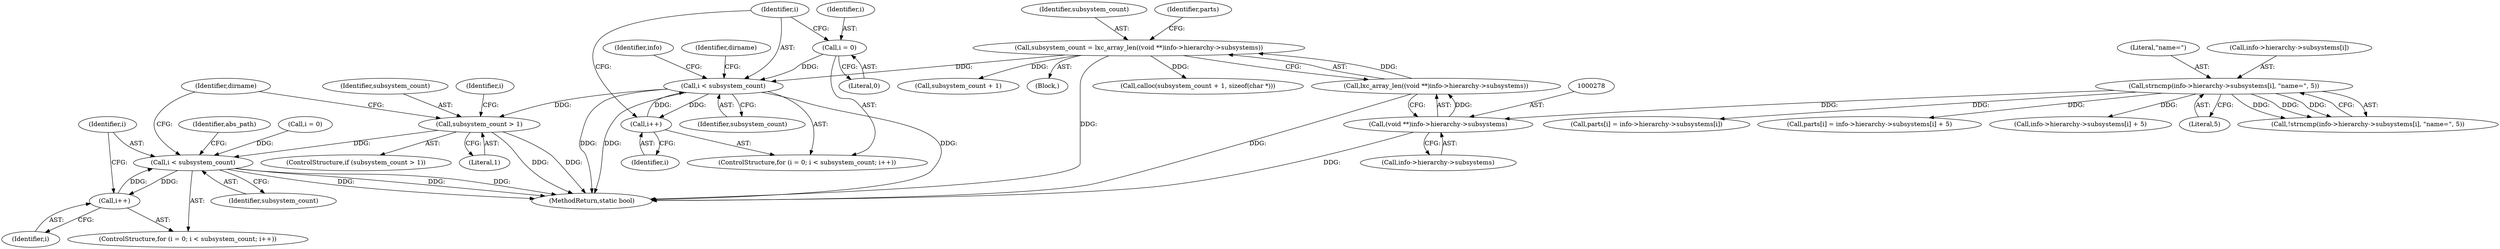 digraph "0_lxc_592fd47a6245508b79fe6ac819fe6d3b2c1289be@API" {
"1000654" [label="(Call,subsystem_count > 1)"];
"1000300" [label="(Call,i < subsystem_count)"];
"1000297" [label="(Call,i = 0)"];
"1000303" [label="(Call,i++)"];
"1000274" [label="(Call,subsystem_count = lxc_array_len((void **)info->hierarchy->subsystems))"];
"1000276" [label="(Call,lxc_array_len((void **)info->hierarchy->subsystems))"];
"1000277" [label="(Call,(void **)info->hierarchy->subsystems)"];
"1000308" [label="(Call,strncmp(info->hierarchy->subsystems[i], \"name=\", 5))"];
"1000662" [label="(Call,i < subsystem_count)"];
"1000665" [label="(Call,i++)"];
"1000287" [label="(Call,subsystem_count + 1)"];
"1000274" [label="(Call,subsystem_count = lxc_array_len((void **)info->hierarchy->subsystems))"];
"1000316" [label="(Literal,\"name=\")"];
"1000309" [label="(Call,info->hierarchy->subsystems[i])"];
"1000245" [label="(Block,)"];
"1000664" [label="(Identifier,subsystem_count)"];
"1000732" [label="(MethodReturn,static bool)"];
"1000275" [label="(Identifier,subsystem_count)"];
"1000318" [label="(Call,parts[i] = info->hierarchy->subsystems[i] + 5)"];
"1000666" [label="(Identifier,i)"];
"1000296" [label="(ControlStructure,for (i = 0; i < subsystem_count; i++))"];
"1000302" [label="(Identifier,subsystem_count)"];
"1000656" [label="(Literal,1)"];
"1000301" [label="(Identifier,i)"];
"1000298" [label="(Identifier,i)"];
"1000322" [label="(Call,info->hierarchy->subsystems[i] + 5)"];
"1000307" [label="(Call,!strncmp(info->hierarchy->subsystems[i], \"name=\", 5))"];
"1000277" [label="(Call,(void **)info->hierarchy->subsystems)"];
"1000655" [label="(Identifier,subsystem_count)"];
"1000317" [label="(Literal,5)"];
"1000654" [label="(Call,subsystem_count > 1)"];
"1000658" [label="(ControlStructure,for (i = 0; i < subsystem_count; i++))"];
"1000663" [label="(Identifier,i)"];
"1000299" [label="(Literal,0)"];
"1000308" [label="(Call,strncmp(info->hierarchy->subsystems[i], \"name=\", 5))"];
"1000285" [label="(Identifier,parts)"];
"1000276" [label="(Call,lxc_array_len((void **)info->hierarchy->subsystems))"];
"1000700" [label="(Identifier,dirname)"];
"1000669" [label="(Identifier,abs_path)"];
"1000332" [label="(Call,parts[i] = info->hierarchy->subsystems[i])"];
"1000303" [label="(Call,i++)"];
"1000304" [label="(Identifier,i)"];
"1000286" [label="(Call,calloc(subsystem_count + 1, sizeof(char *)))"];
"1000665" [label="(Call,i++)"];
"1000653" [label="(ControlStructure,if (subsystem_count > 1))"];
"1000662" [label="(Call,i < subsystem_count)"];
"1000297" [label="(Call,i = 0)"];
"1000279" [label="(Call,info->hierarchy->subsystems)"];
"1000660" [label="(Identifier,i)"];
"1000659" [label="(Call,i = 0)"];
"1000312" [label="(Identifier,info)"];
"1000300" [label="(Call,i < subsystem_count)"];
"1000344" [label="(Identifier,dirname)"];
"1000654" -> "1000653"  [label="AST: "];
"1000654" -> "1000656"  [label="CFG: "];
"1000655" -> "1000654"  [label="AST: "];
"1000656" -> "1000654"  [label="AST: "];
"1000660" -> "1000654"  [label="CFG: "];
"1000700" -> "1000654"  [label="CFG: "];
"1000654" -> "1000732"  [label="DDG: "];
"1000654" -> "1000732"  [label="DDG: "];
"1000300" -> "1000654"  [label="DDG: "];
"1000654" -> "1000662"  [label="DDG: "];
"1000300" -> "1000296"  [label="AST: "];
"1000300" -> "1000302"  [label="CFG: "];
"1000301" -> "1000300"  [label="AST: "];
"1000302" -> "1000300"  [label="AST: "];
"1000312" -> "1000300"  [label="CFG: "];
"1000344" -> "1000300"  [label="CFG: "];
"1000300" -> "1000732"  [label="DDG: "];
"1000300" -> "1000732"  [label="DDG: "];
"1000300" -> "1000732"  [label="DDG: "];
"1000297" -> "1000300"  [label="DDG: "];
"1000303" -> "1000300"  [label="DDG: "];
"1000274" -> "1000300"  [label="DDG: "];
"1000300" -> "1000303"  [label="DDG: "];
"1000297" -> "1000296"  [label="AST: "];
"1000297" -> "1000299"  [label="CFG: "];
"1000298" -> "1000297"  [label="AST: "];
"1000299" -> "1000297"  [label="AST: "];
"1000301" -> "1000297"  [label="CFG: "];
"1000303" -> "1000296"  [label="AST: "];
"1000303" -> "1000304"  [label="CFG: "];
"1000304" -> "1000303"  [label="AST: "];
"1000301" -> "1000303"  [label="CFG: "];
"1000274" -> "1000245"  [label="AST: "];
"1000274" -> "1000276"  [label="CFG: "];
"1000275" -> "1000274"  [label="AST: "];
"1000276" -> "1000274"  [label="AST: "];
"1000285" -> "1000274"  [label="CFG: "];
"1000274" -> "1000732"  [label="DDG: "];
"1000276" -> "1000274"  [label="DDG: "];
"1000274" -> "1000286"  [label="DDG: "];
"1000274" -> "1000287"  [label="DDG: "];
"1000276" -> "1000277"  [label="CFG: "];
"1000277" -> "1000276"  [label="AST: "];
"1000276" -> "1000732"  [label="DDG: "];
"1000277" -> "1000276"  [label="DDG: "];
"1000277" -> "1000279"  [label="CFG: "];
"1000278" -> "1000277"  [label="AST: "];
"1000279" -> "1000277"  [label="AST: "];
"1000277" -> "1000732"  [label="DDG: "];
"1000308" -> "1000277"  [label="DDG: "];
"1000308" -> "1000307"  [label="AST: "];
"1000308" -> "1000317"  [label="CFG: "];
"1000309" -> "1000308"  [label="AST: "];
"1000316" -> "1000308"  [label="AST: "];
"1000317" -> "1000308"  [label="AST: "];
"1000307" -> "1000308"  [label="CFG: "];
"1000308" -> "1000307"  [label="DDG: "];
"1000308" -> "1000307"  [label="DDG: "];
"1000308" -> "1000307"  [label="DDG: "];
"1000308" -> "1000318"  [label="DDG: "];
"1000308" -> "1000322"  [label="DDG: "];
"1000308" -> "1000332"  [label="DDG: "];
"1000662" -> "1000658"  [label="AST: "];
"1000662" -> "1000664"  [label="CFG: "];
"1000663" -> "1000662"  [label="AST: "];
"1000664" -> "1000662"  [label="AST: "];
"1000669" -> "1000662"  [label="CFG: "];
"1000700" -> "1000662"  [label="CFG: "];
"1000662" -> "1000732"  [label="DDG: "];
"1000662" -> "1000732"  [label="DDG: "];
"1000662" -> "1000732"  [label="DDG: "];
"1000659" -> "1000662"  [label="DDG: "];
"1000665" -> "1000662"  [label="DDG: "];
"1000662" -> "1000665"  [label="DDG: "];
"1000665" -> "1000658"  [label="AST: "];
"1000665" -> "1000666"  [label="CFG: "];
"1000666" -> "1000665"  [label="AST: "];
"1000663" -> "1000665"  [label="CFG: "];
}
